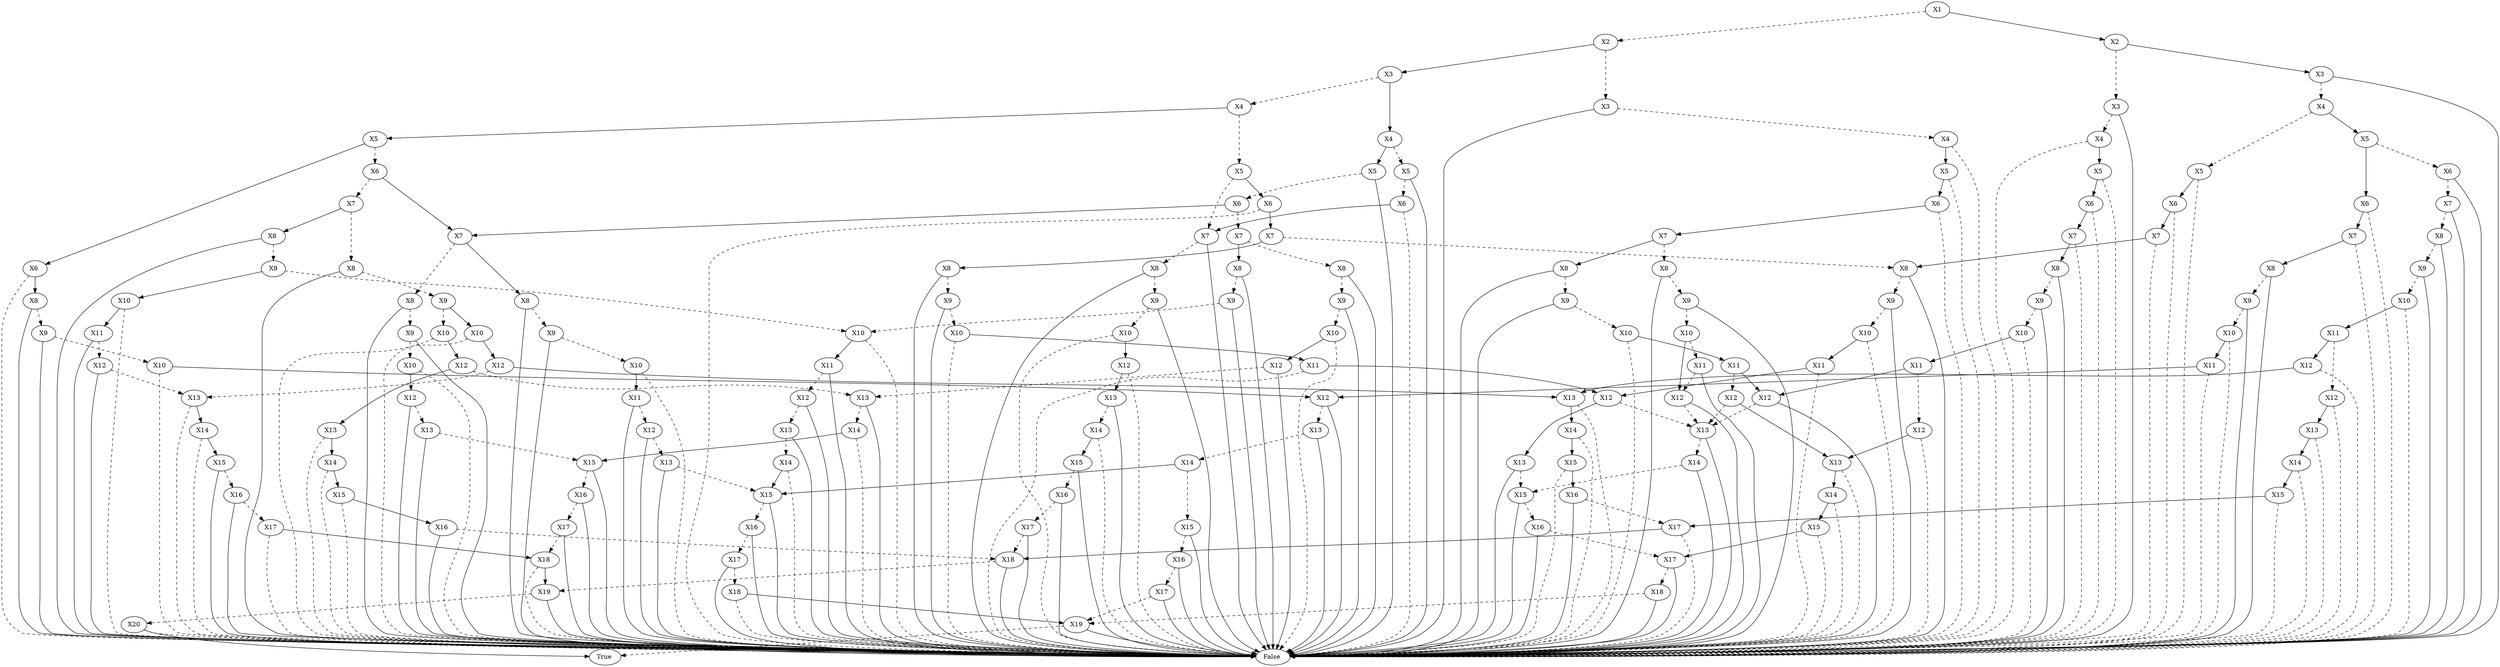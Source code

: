 digraph{139779231120304[label=X1]139779231327872[label="X2"]
139779231120304 -> 139779231327872[style=dashed label="" fontcolor = gray]
139779231322784[label="X3"]
139779231327872 -> 139779231322784[style=dashed label="" fontcolor = gray]
139779594629184[label="X4"]
139779231322784 -> 139779594629184[style=dashed label="" fontcolor = gray]
139779231107920[label="False"]
139779594629184 -> 139779231107920[style=dashed label="" fontcolor = gray]
139778095282592[label="X5 "]
139779594629184 -> 139778095282592 [label="" fontcolor = gray]
139779231107920[label="False"]
139778095282592 -> 139779231107920[style=dashed label="" fontcolor = gray]
139778095276736[label="X6 "]
139778095282592 -> 139778095276736 [label="" fontcolor = gray]
139779231107920[label="False"]
139778095276736 -> 139779231107920[style=dashed label="" fontcolor = gray]
139778095281824[label="X7 "]
139778095276736 -> 139778095281824 [label="" fontcolor = gray]
139778095283072[label="X8"]
139778095281824 -> 139778095283072[style=dashed label="" fontcolor = gray]
139778095277888[label="X9"]
139778095283072 -> 139778095277888[style=dashed label="" fontcolor = gray]
139778095275584[label="X10"]
139778095277888 -> 139778095275584[style=dashed label="" fontcolor = gray]
139778095284080[label="X11"]
139778095275584 -> 139778095284080[style=dashed label="" fontcolor = gray]
139778095280672[label="X12"]
139778095284080 -> 139778095280672[style=dashed label="" fontcolor = gray]
139778095283120[label="X13"]
139778095280672 -> 139778095283120[style=dashed label="" fontcolor = gray]
139778095271072[label="X14"]
139778095283120 -> 139778095271072[style=dashed label="" fontcolor = gray]
139778095277648[label="X15"]
139778095271072 -> 139778095277648[style=dashed label="" fontcolor = gray]
139778095276016[label="X16"]
139778095277648 -> 139778095276016[style=dashed label="" fontcolor = gray]
139778095276448[label="X17"]
139778095276016 -> 139778095276448[style=dashed label="" fontcolor = gray]
139778095273088[label="X18"]
139778095276448 -> 139778095273088[style=dashed label="" fontcolor = gray]
139778095277744[label="X19"]
139778095273088 -> 139778095277744[style=dashed label="" fontcolor = gray]
139779231330560[label="True"]
139778095277744 -> 139779231330560[style=dashed label="" fontcolor = gray]
139779231107920[label="False "]
139778095277744 -> 139779231107920 [label="" fontcolor = gray]
139779231107920[label="False "]
139778095273088 -> 139779231107920 [label="" fontcolor = gray]
139779231107920[label="False "]
139778095276448 -> 139779231107920 [label="" fontcolor = gray]
139779231107920[label="False "]
139778095276016 -> 139779231107920 [label="" fontcolor = gray]
139779231107920[label="False "]
139778095277648 -> 139779231107920 [label="" fontcolor = gray]
139779231107920[label="False "]
139778095271072 -> 139779231107920 [label="" fontcolor = gray]
139779231107920[label="False "]
139778095283120 -> 139779231107920 [label="" fontcolor = gray]
139779231107920[label="False "]
139778095280672 -> 139779231107920 [label="" fontcolor = gray]
139779231107920[label="False "]
139778095284080 -> 139779231107920 [label="" fontcolor = gray]
139778095280672[label="X12 "]
139778095275584 -> 139778095280672 [label="" fontcolor = gray]
139779231107920[label="False "]
139778095277888 -> 139779231107920 [label="" fontcolor = gray]
139779231107920[label="False "]
139778095283072 -> 139779231107920 [label="" fontcolor = gray]
139779478716320[label="X8 "]
139778095281824 -> 139779478716320 [label="" fontcolor = gray]
139779478713776[label="X9"]
139779478716320 -> 139779478713776[style=dashed label="" fontcolor = gray]
139779478713344[label="X10"]
139779478713776 -> 139779478713344[style=dashed label="" fontcolor = gray]
139779231107920[label="False"]
139779478713344 -> 139779231107920[style=dashed label="" fontcolor = gray]
139779478708160[label="X11 "]
139779478713344 -> 139779478708160 [label="" fontcolor = gray]
139779478701488[label="X12"]
139779478708160 -> 139779478701488[style=dashed label="" fontcolor = gray]
139778095283120[label="X13"]
139779478701488 -> 139778095283120[style=dashed label="" fontcolor = gray]
139779478704224[label="X13 "]
139779478701488 -> 139779478704224 [label="" fontcolor = gray]
139779231107920[label="False"]
139779478704224 -> 139779231107920[style=dashed label="" fontcolor = gray]
139779478709936[label="X14 "]
139779478704224 -> 139779478709936 [label="" fontcolor = gray]
139779231107920[label="False"]
139779478709936 -> 139779231107920[style=dashed label="" fontcolor = gray]
139779478711040[label="X15 "]
139779478709936 -> 139779478711040 [label="" fontcolor = gray]
139779231107920[label="False"]
139779478711040 -> 139779231107920[style=dashed label="" fontcolor = gray]
139778095276448[label="X17 "]
139779478711040 -> 139778095276448 [label="" fontcolor = gray]
139779478707200[label="X12 "]
139779478708160 -> 139779478707200 [label="" fontcolor = gray]
139778095283120[label="X13"]
139779478707200 -> 139778095283120[style=dashed label="" fontcolor = gray]
139779231107920[label="False "]
139779478707200 -> 139779231107920 [label="" fontcolor = gray]
139779231107920[label="False "]
139779478713776 -> 139779231107920 [label="" fontcolor = gray]
139779231107920[label="False "]
139779478716320 -> 139779231107920 [label="" fontcolor = gray]
139779231107920[label="False "]
139779231322784 -> 139779231107920 [label="" fontcolor = gray]
139779478702448[label="X3 "]
139779231327872 -> 139779478702448 [label="" fontcolor = gray]
139779478712480[label="X4"]
139779478702448 -> 139779478712480[style=dashed label="" fontcolor = gray]
139779478711904[label="X5"]
139779478712480 -> 139779478711904[style=dashed label="" fontcolor = gray]
139779478712432[label="X7"]
139779478711904 -> 139779478712432[style=dashed label="" fontcolor = gray]
139779478705184[label="X8"]
139779478712432 -> 139779478705184[style=dashed label="" fontcolor = gray]
139779478701440[label="X9"]
139779478705184 -> 139779478701440[style=dashed label="" fontcolor = gray]
139779478701968[label="X10"]
139779478701440 -> 139779478701968[style=dashed label="" fontcolor = gray]
139779231107920[label="False"]
139779478701968 -> 139779231107920[style=dashed label="" fontcolor = gray]
139779478707056[label="X12 "]
139779478701968 -> 139779478707056 [label="" fontcolor = gray]
139779231107920[label="False"]
139779478707056 -> 139779231107920[style=dashed label="" fontcolor = gray]
139779478708304[label="X13 "]
139779478707056 -> 139779478708304 [label="" fontcolor = gray]
139779478712000[label="X14"]
139779478708304 -> 139779478712000[style=dashed label="" fontcolor = gray]
139779231107920[label="False"]
139779478712000 -> 139779231107920[style=dashed label="" fontcolor = gray]
139779478713152[label="X15 "]
139779478712000 -> 139779478713152 [label="" fontcolor = gray]
139779478710176[label="X16"]
139779478713152 -> 139779478710176[style=dashed label="" fontcolor = gray]
139779478708496[label="X17"]
139779478710176 -> 139779478708496[style=dashed label="" fontcolor = gray]
139779478702736[label="X18"]
139779478708496 -> 139779478702736[style=dashed label="" fontcolor = gray]
139779478713248[label="X19"]
139779478702736 -> 139779478713248[style=dashed label="" fontcolor = gray]
139779478703456[label="X20"]
139779478713248 -> 139779478703456[style=dashed label="" fontcolor = gray]
139779231107920[label="False"]
139779478703456 -> 139779231107920[style=dashed label="" fontcolor = gray]
139779231330560[label="True "]
139779478703456 -> 139779231330560 [label="" fontcolor = gray]
139779231107920[label="False "]
139779478713248 -> 139779231107920 [label="" fontcolor = gray]
139779231107920[label="False "]
139779478702736 -> 139779231107920 [label="" fontcolor = gray]
139779231107920[label="False "]
139779478708496 -> 139779231107920 [label="" fontcolor = gray]
139779231107920[label="False "]
139779478710176 -> 139779231107920 [label="" fontcolor = gray]
139779231107920[label="False "]
139779478713152 -> 139779231107920 [label="" fontcolor = gray]
139779231107920[label="False "]
139779478708304 -> 139779231107920 [label="" fontcolor = gray]
139779231107920[label="False "]
139779478701440 -> 139779231107920 [label="" fontcolor = gray]
139779231107920[label="False "]
139779478705184 -> 139779231107920 [label="" fontcolor = gray]
139779231107920[label="False "]
139779478712432 -> 139779231107920 [label="" fontcolor = gray]
139779478713296[label="X6 "]
139779478711904 -> 139779478713296 [label="" fontcolor = gray]
139779231107920[label="False"]
139779478713296 -> 139779231107920[style=dashed label="" fontcolor = gray]
139779478713824[label="X7 "]
139779478713296 -> 139779478713824 [label="" fontcolor = gray]
139779478707392[label="X8"]
139779478713824 -> 139779478707392[style=dashed label="" fontcolor = gray]
139779478709744[label="X9"]
139779478707392 -> 139779478709744[style=dashed label="" fontcolor = gray]
139779478711184[label="X10"]
139779478709744 -> 139779478711184[style=dashed label="" fontcolor = gray]
139779231107920[label="False"]
139779478711184 -> 139779231107920[style=dashed label="" fontcolor = gray]
139779478711280[label="X11 "]
139779478711184 -> 139779478711280 [label="" fontcolor = gray]
139779231107920[label="False"]
139779478711280 -> 139779231107920[style=dashed label="" fontcolor = gray]
139779478706384[label="X12 "]
139779478711280 -> 139779478706384 [label="" fontcolor = gray]
139778095283120[label="X13"]
139779478706384 -> 139778095283120[style=dashed label="" fontcolor = gray]
139779478706528[label="X13 "]
139779478706384 -> 139779478706528 [label="" fontcolor = gray]
139778095277648[label="X15"]
139779478706528 -> 139778095277648[style=dashed label="" fontcolor = gray]
139779231107920[label="False "]
139779478706528 -> 139779231107920 [label="" fontcolor = gray]
139779231107920[label="False "]
139779478709744 -> 139779231107920 [label="" fontcolor = gray]
139779231107920[label="False "]
139779478707392 -> 139779231107920 [label="" fontcolor = gray]
139779478701872[label="X8 "]
139779478713824 -> 139779478701872 [label="" fontcolor = gray]
139779478712864[label="X9"]
139779478701872 -> 139779478712864[style=dashed label="" fontcolor = gray]
139779478703504[label="X10"]
139779478712864 -> 139779478703504[style=dashed label="" fontcolor = gray]
139779231107920[label="False"]
139779478703504 -> 139779231107920[style=dashed label="" fontcolor = gray]
139779478703264[label="X11 "]
139779478703504 -> 139779478703264 [label="" fontcolor = gray]
139779231107920[label="False"]
139779478703264 -> 139779231107920[style=dashed label="" fontcolor = gray]
139779478706384[label="X12 "]
139779478703264 -> 139779478706384 [label="" fontcolor = gray]
139779231107920[label="False "]
139779478712864 -> 139779231107920 [label="" fontcolor = gray]
139779231107920[label="False "]
139779478701872 -> 139779231107920 [label="" fontcolor = gray]
139779478705280[label="X5 "]
139779478712480 -> 139779478705280 [label="" fontcolor = gray]
139779478707248[label="X6"]
139779478705280 -> 139779478707248[style=dashed label="" fontcolor = gray]
139779478703744[label="X7"]
139779478707248 -> 139779478703744[style=dashed label="" fontcolor = gray]
139779478712816[label="X8"]
139779478703744 -> 139779478712816[style=dashed label="" fontcolor = gray]
139779478710944[label="X9"]
139779478712816 -> 139779478710944[style=dashed label="" fontcolor = gray]
139779478701200[label="X10"]
139779478710944 -> 139779478701200[style=dashed label="" fontcolor = gray]
139779231107920[label="False"]
139779478701200 -> 139779231107920[style=dashed label="" fontcolor = gray]
139779478706816[label="X12 "]
139779478701200 -> 139779478706816 [label="" fontcolor = gray]
139779478715600[label="X13"]
139779478706816 -> 139779478715600[style=dashed label="" fontcolor = gray]
139779478700960[label="X14"]
139779478715600 -> 139779478700960[style=dashed label="" fontcolor = gray]
139779231107920[label="False"]
139779478700960 -> 139779231107920[style=dashed label="" fontcolor = gray]
139778095278608[label="X15 "]
139779478700960 -> 139778095278608 [label="" fontcolor = gray]
139778095272416[label="X16"]
139778095278608 -> 139778095272416[style=dashed label="" fontcolor = gray]
139778095278848[label="X17"]
139778095272416 -> 139778095278848[style=dashed label="" fontcolor = gray]
139778095282448[label="X18"]
139778095278848 -> 139778095282448[style=dashed label="" fontcolor = gray]
139779231107920[label="False"]
139778095282448 -> 139779231107920[style=dashed label="" fontcolor = gray]
139779478713248[label="X19 "]
139778095282448 -> 139779478713248 [label="" fontcolor = gray]
139779231107920[label="False "]
139778095278848 -> 139779231107920 [label="" fontcolor = gray]
139779231107920[label="False "]
139778095272416 -> 139779231107920 [label="" fontcolor = gray]
139779231107920[label="False "]
139778095278608 -> 139779231107920 [label="" fontcolor = gray]
139779231107920[label="False "]
139779478715600 -> 139779231107920 [label="" fontcolor = gray]
139778095268480[label="X13 "]
139779478706816 -> 139778095268480 [label="" fontcolor = gray]
139779231107920[label="False"]
139778095268480 -> 139779231107920[style=dashed label="" fontcolor = gray]
139778095276880[label="X14 "]
139778095268480 -> 139778095276880 [label="" fontcolor = gray]
139779231107920[label="False"]
139778095276880 -> 139779231107920[style=dashed label="" fontcolor = gray]
139778095269728[label="X15 "]
139778095276880 -> 139778095269728 [label="" fontcolor = gray]
139779231107920[label="False"]
139778095269728 -> 139779231107920[style=dashed label="" fontcolor = gray]
139778095272512[label="X16 "]
139778095269728 -> 139778095272512 [label="" fontcolor = gray]
139779478702736[label="X18"]
139778095272512 -> 139779478702736[style=dashed label="" fontcolor = gray]
139779231107920[label="False "]
139778095272512 -> 139779231107920 [label="" fontcolor = gray]
139778095275920[label="X10 "]
139779478710944 -> 139778095275920 [label="" fontcolor = gray]
139779231107920[label="False"]
139778095275920 -> 139779231107920[style=dashed label="" fontcolor = gray]
139778095276928[label="X12 "]
139778095275920 -> 139778095276928 [label="" fontcolor = gray]
139778095277216[label="X13"]
139778095276928 -> 139778095277216[style=dashed label="" fontcolor = gray]
139779231107920[label="False"]
139778095277216 -> 139779231107920[style=dashed label="" fontcolor = gray]
139778095270304[label="X14 "]
139778095277216 -> 139778095270304 [label="" fontcolor = gray]
139779231107920[label="False"]
139778095270304 -> 139779231107920[style=dashed label="" fontcolor = gray]
139778095278944[label="X15 "]
139778095270304 -> 139778095278944 [label="" fontcolor = gray]
139778095269248[label="X16"]
139778095278944 -> 139778095269248[style=dashed label="" fontcolor = gray]
139778095281488[label="X17"]
139778095269248 -> 139778095281488[style=dashed label="" fontcolor = gray]
139779231107920[label="False"]
139778095281488 -> 139779231107920[style=dashed label="" fontcolor = gray]
139778095282448[label="X18 "]
139778095281488 -> 139778095282448 [label="" fontcolor = gray]
139779231107920[label="False "]
139778095269248 -> 139779231107920 [label="" fontcolor = gray]
139779231107920[label="False "]
139778095278944 -> 139779231107920 [label="" fontcolor = gray]
139778095268144[label="X13 "]
139778095276928 -> 139778095268144 [label="" fontcolor = gray]
139779231107920[label="False"]
139778095268144 -> 139779231107920[style=dashed label="" fontcolor = gray]
139778095281344[label="X14 "]
139778095268144 -> 139778095281344 [label="" fontcolor = gray]
139779231107920[label="False"]
139778095281344 -> 139779231107920[style=dashed label="" fontcolor = gray]
139778095269968[label="X15 "]
139778095281344 -> 139778095269968 [label="" fontcolor = gray]
139779231107920[label="False"]
139778095269968 -> 139779231107920[style=dashed label="" fontcolor = gray]
139778095281776[label="X16 "]
139778095269968 -> 139778095281776 [label="" fontcolor = gray]
139778095274672[label="X17"]
139778095281776 -> 139778095274672[style=dashed label="" fontcolor = gray]
139779231107920[label="False"]
139778095274672 -> 139779231107920[style=dashed label="" fontcolor = gray]
139779478702736[label="X18 "]
139778095274672 -> 139779478702736 [label="" fontcolor = gray]
139779231107920[label="False "]
139778095281776 -> 139779231107920 [label="" fontcolor = gray]
139779231107920[label="False "]
139779478712816 -> 139779231107920 [label="" fontcolor = gray]
139778095275200[label="X8 "]
139779478703744 -> 139778095275200 [label="" fontcolor = gray]
139778095283936[label="X9"]
139778095275200 -> 139778095283936[style=dashed label="" fontcolor = gray]
139778095270736[label="X10"]
139778095283936 -> 139778095270736[style=dashed label="" fontcolor = gray]
139779231107920[label="False"]
139778095270736 -> 139779231107920[style=dashed label="" fontcolor = gray]
139778095278560[label="X11 "]
139778095270736 -> 139778095278560 [label="" fontcolor = gray]
139778095279184[label="X12"]
139778095278560 -> 139778095279184[style=dashed label="" fontcolor = gray]
139778095280960[label="X13"]
139778095279184 -> 139778095280960[style=dashed label="" fontcolor = gray]
139778095272128[label="X14"]
139778095280960 -> 139778095272128[style=dashed label="" fontcolor = gray]
139779231107920[label="False"]
139778095272128 -> 139779231107920[style=dashed label="" fontcolor = gray]
139778095284032[label="X15 "]
139778095272128 -> 139778095284032 [label="" fontcolor = gray]
139778095280816[label="X16"]
139778095284032 -> 139778095280816[style=dashed label="" fontcolor = gray]
139778095270544[label="X17"]
139778095280816 -> 139778095270544[style=dashed label="" fontcolor = gray]
139778095277696[label="X18"]
139778095270544 -> 139778095277696[style=dashed label="" fontcolor = gray]
139779231107920[label="False"]
139778095277696 -> 139779231107920[style=dashed label="" fontcolor = gray]
139778095277744[label="X19 "]
139778095277696 -> 139778095277744 [label="" fontcolor = gray]
139779231107920[label="False "]
139778095270544 -> 139779231107920 [label="" fontcolor = gray]
139779231107920[label="False "]
139778095280816 -> 139779231107920 [label="" fontcolor = gray]
139779231107920[label="False "]
139778095284032 -> 139779231107920 [label="" fontcolor = gray]
139779231107920[label="False "]
139778095280960 -> 139779231107920 [label="" fontcolor = gray]
139779231107920[label="False "]
139778095279184 -> 139779231107920 [label="" fontcolor = gray]
139779231107920[label="False "]
139778095278560 -> 139779231107920 [label="" fontcolor = gray]
139778095281632[label="X10 "]
139778095283936 -> 139778095281632 [label="" fontcolor = gray]
139779231107920[label="False"]
139778095281632 -> 139779231107920[style=dashed label="" fontcolor = gray]
139778095268192[label="X11 "]
139778095281632 -> 139778095268192 [label="" fontcolor = gray]
139778095273040[label="X12"]
139778095268192 -> 139778095273040[style=dashed label="" fontcolor = gray]
139778095277216[label="X13"]
139778095273040 -> 139778095277216[style=dashed label="" fontcolor = gray]
139779231107920[label="False "]
139778095273040 -> 139779231107920 [label="" fontcolor = gray]
139779231107920[label="False "]
139778095268192 -> 139779231107920 [label="" fontcolor = gray]
139779231107920[label="False "]
139778095275200 -> 139779231107920 [label="" fontcolor = gray]
139778095273808[label="X7 "]
139779478707248 -> 139778095273808 [label="" fontcolor = gray]
139778095278464[label="X8"]
139778095273808 -> 139778095278464[style=dashed label="" fontcolor = gray]
139778095277600[label="X9"]
139778095278464 -> 139778095277600[style=dashed label="" fontcolor = gray]
139778095269872[label="X10"]
139778095277600 -> 139778095269872[style=dashed label="" fontcolor = gray]
139779231107920[label="False"]
139778095269872 -> 139779231107920[style=dashed label="" fontcolor = gray]
139778095271168[label="X12 "]
139778095269872 -> 139778095271168 [label="" fontcolor = gray]
139778095272224[label="X13"]
139778095271168 -> 139778095272224[style=dashed label="" fontcolor = gray]
139778095278608[label="X15"]
139778095272224 -> 139778095278608[style=dashed label="" fontcolor = gray]
139779231107920[label="False "]
139778095272224 -> 139779231107920 [label="" fontcolor = gray]
139779231107920[label="False "]
139778095271168 -> 139779231107920 [label="" fontcolor = gray]
139779231107920[label="False "]
139778095277600 -> 139779231107920 [label="" fontcolor = gray]
139779231107920[label="False "]
139778095278464 -> 139779231107920 [label="" fontcolor = gray]
139778095280048[label="X8 "]
139778095273808 -> 139778095280048 [label="" fontcolor = gray]
139778095283312[label="X9"]
139778095280048 -> 139778095283312[style=dashed label="" fontcolor = gray]
139778095281440[label="X10"]
139778095283312 -> 139778095281440[style=dashed label="" fontcolor = gray]
139779231107920[label="False"]
139778095281440 -> 139779231107920[style=dashed label="" fontcolor = gray]
139778095268240[label="X11 "]
139778095281440 -> 139778095268240 [label="" fontcolor = gray]
139778095282832[label="X12"]
139778095268240 -> 139778095282832[style=dashed label="" fontcolor = gray]
139778095274336[label="X13"]
139778095282832 -> 139778095274336[style=dashed label="" fontcolor = gray]
139778095284032[label="X15"]
139778095274336 -> 139778095284032[style=dashed label="" fontcolor = gray]
139779231107920[label="False "]
139778095274336 -> 139779231107920 [label="" fontcolor = gray]
139779231107920[label="False "]
139778095282832 -> 139779231107920 [label="" fontcolor = gray]
139779231107920[label="False "]
139778095268240 -> 139779231107920 [label="" fontcolor = gray]
139779231107920[label="False "]
139778095283312 -> 139779231107920 [label="" fontcolor = gray]
139779231107920[label="False "]
139778095280048 -> 139779231107920 [label="" fontcolor = gray]
139778095271264[label="X6 "]
139779478705280 -> 139778095271264 [label="" fontcolor = gray]
139779231107920[label="False"]
139778095271264 -> 139779231107920[style=dashed label="" fontcolor = gray]
139778095274384[label="X8 "]
139778095271264 -> 139778095274384 [label="" fontcolor = gray]
139778095280192[label="X9"]
139778095274384 -> 139778095280192[style=dashed label="" fontcolor = gray]
139778095279520[label="X10"]
139778095280192 -> 139778095279520[style=dashed label="" fontcolor = gray]
139779231107920[label="False"]
139778095279520 -> 139779231107920[style=dashed label="" fontcolor = gray]
139778095283792[label="X12 "]
139778095279520 -> 139778095283792 [label="" fontcolor = gray]
139778095277456[label="X13"]
139778095283792 -> 139778095277456[style=dashed label="" fontcolor = gray]
139778095275536[label="X14"]
139778095277456 -> 139778095275536[style=dashed label="" fontcolor = gray]
139778095276208[label="X15"]
139778095275536 -> 139778095276208[style=dashed label="" fontcolor = gray]
139778095277264[label="X16"]
139778095276208 -> 139778095277264[style=dashed label="" fontcolor = gray]
139778095271792[label="X17"]
139778095277264 -> 139778095271792[style=dashed label="" fontcolor = gray]
139778095277744[label="X19"]
139778095271792 -> 139778095277744[style=dashed label="" fontcolor = gray]
139779231107920[label="False "]
139778095271792 -> 139779231107920 [label="" fontcolor = gray]
139779231107920[label="False "]
139778095277264 -> 139779231107920 [label="" fontcolor = gray]
139779231107920[label="False "]
139778095276208 -> 139779231107920 [label="" fontcolor = gray]
139778095284032[label="X15 "]
139778095275536 -> 139778095284032 [label="" fontcolor = gray]
139779231107920[label="False "]
139778095277456 -> 139779231107920 [label="" fontcolor = gray]
139779231107920[label="False "]
139778095283792 -> 139779231107920 [label="" fontcolor = gray]
139779231107920[label="False "]
139778095280192 -> 139779231107920 [label="" fontcolor = gray]
139779231107920[label="False "]
139778095274384 -> 139779231107920 [label="" fontcolor = gray]
139778095275008[label="X4 "]
139779478702448 -> 139778095275008 [label="" fontcolor = gray]
139778095268768[label="X5"]
139778095275008 -> 139778095268768[style=dashed label="" fontcolor = gray]
139778095282640[label="X6"]
139778095268768 -> 139778095282640[style=dashed label="" fontcolor = gray]
139779231107920[label="False"]
139778095282640 -> 139779231107920[style=dashed label="" fontcolor = gray]
139779478712432[label="X7 "]
139778095282640 -> 139779478712432 [label="" fontcolor = gray]
139779231107920[label="False "]
139778095268768 -> 139779231107920 [label="" fontcolor = gray]
139778095268912[label="X5 "]
139778095275008 -> 139778095268912 [label="" fontcolor = gray]
139778095269008[label="X6"]
139778095268912 -> 139778095269008[style=dashed label="" fontcolor = gray]
139778095281728[label="X7"]
139778095269008 -> 139778095281728[style=dashed label="" fontcolor = gray]
139778095271600[label="X8"]
139778095281728 -> 139778095271600[style=dashed label="" fontcolor = gray]
139778095276064[label="X9"]
139778095271600 -> 139778095276064[style=dashed label="" fontcolor = gray]
139778095268000[label="X10"]
139778095276064 -> 139778095268000[style=dashed label="" fontcolor = gray]
139779231107920[label="False"]
139778095268000 -> 139779231107920[style=dashed label="" fontcolor = gray]
139778095277840[label="X12 "]
139778095268000 -> 139778095277840 [label="" fontcolor = gray]
139779478715600[label="X13"]
139778095277840 -> 139779478715600[style=dashed label="" fontcolor = gray]
139779231107920[label="False "]
139778095277840 -> 139779231107920 [label="" fontcolor = gray]
139779231107920[label="False "]
139778095276064 -> 139779231107920 [label="" fontcolor = gray]
139779231107920[label="False "]
139778095271600 -> 139779231107920 [label="" fontcolor = gray]
139778095274576[label="X8 "]
139778095281728 -> 139778095274576 [label="" fontcolor = gray]
139778095279280[label="X9"]
139778095274576 -> 139778095279280[style=dashed label="" fontcolor = gray]
139778095270736[label="X10"]
139778095279280 -> 139778095270736[style=dashed label="" fontcolor = gray]
139779231107920[label="False "]
139778095279280 -> 139779231107920 [label="" fontcolor = gray]
139779231107920[label="False "]
139778095274576 -> 139779231107920 [label="" fontcolor = gray]
139778095273808[label="X7 "]
139778095269008 -> 139778095273808 [label="" fontcolor = gray]
139779231107920[label="False "]
139778095268912 -> 139779231107920 [label="" fontcolor = gray]
139778095276640[label="X2 "]
139779231120304 -> 139778095276640 [label="" fontcolor = gray]
139778095274240[label="X3"]
139778095276640 -> 139778095274240[style=dashed label="" fontcolor = gray]
139778095280144[label="X4"]
139778095274240 -> 139778095280144[style=dashed label="" fontcolor = gray]
139779231107920[label="False"]
139778095280144 -> 139779231107920[style=dashed label="" fontcolor = gray]
139778095282928[label="X5 "]
139778095280144 -> 139778095282928 [label="" fontcolor = gray]
139779231107920[label="False"]
139778095282928 -> 139779231107920[style=dashed label="" fontcolor = gray]
139778095273904[label="X6 "]
139778095282928 -> 139778095273904 [label="" fontcolor = gray]
139779231107920[label="False"]
139778095273904 -> 139779231107920[style=dashed label="" fontcolor = gray]
139778095277408[label="X7 "]
139778095273904 -> 139778095277408 [label="" fontcolor = gray]
139779231107920[label="False"]
139778095277408 -> 139779231107920[style=dashed label="" fontcolor = gray]
139778095270880[label="X8 "]
139778095277408 -> 139778095270880 [label="" fontcolor = gray]
139778095275248[label="X9"]
139778095270880 -> 139778095275248[style=dashed label="" fontcolor = gray]
139778095282208[label="X10"]
139778095275248 -> 139778095282208[style=dashed label="" fontcolor = gray]
139779231107920[label="False"]
139778095282208 -> 139779231107920[style=dashed label="" fontcolor = gray]
139778095275296[label="X11 "]
139778095282208 -> 139778095275296 [label="" fontcolor = gray]
139778095279088[label="X12"]
139778095275296 -> 139778095279088[style=dashed label="" fontcolor = gray]
139779231107920[label="False"]
139778095279088 -> 139779231107920[style=dashed label="" fontcolor = gray]
139779478704224[label="X13 "]
139778095279088 -> 139779478704224 [label="" fontcolor = gray]
139779478707200[label="X12 "]
139778095275296 -> 139779478707200 [label="" fontcolor = gray]
139779231107920[label="False "]
139778095275248 -> 139779231107920 [label="" fontcolor = gray]
139779231107920[label="False "]
139778095270880 -> 139779231107920 [label="" fontcolor = gray]
139779231107920[label="False "]
139778095274240 -> 139779231107920 [label="" fontcolor = gray]
139778095270208[label="X3 "]
139778095276640 -> 139778095270208 [label="" fontcolor = gray]
139778095277072[label="X4"]
139778095270208 -> 139778095277072[style=dashed label="" fontcolor = gray]
139778095281200[label="X5"]
139778095277072 -> 139778095281200[style=dashed label="" fontcolor = gray]
139779231107920[label="False"]
139778095281200 -> 139779231107920[style=dashed label="" fontcolor = gray]
139778095269056[label="X6 "]
139778095281200 -> 139778095269056 [label="" fontcolor = gray]
139779231107920[label="False"]
139778095269056 -> 139779231107920[style=dashed label="" fontcolor = gray]
139778095275152[label="X7 "]
139778095269056 -> 139778095275152 [label="" fontcolor = gray]
139779231107920[label="False"]
139778095275152 -> 139779231107920[style=dashed label="" fontcolor = gray]
139779478707392[label="X8 "]
139778095275152 -> 139779478707392 [label="" fontcolor = gray]
139778095276304[label="X5 "]
139778095277072 -> 139778095276304 [label="" fontcolor = gray]
139778095268960[label="X6"]
139778095276304 -> 139778095268960[style=dashed label="" fontcolor = gray]
139778095282976[label="X7"]
139778095268960 -> 139778095282976[style=dashed label="" fontcolor = gray]
139778095276496[label="X8"]
139778095282976 -> 139778095276496[style=dashed label="" fontcolor = gray]
139778095274048[label="X9"]
139778095276496 -> 139778095274048[style=dashed label="" fontcolor = gray]
139778095283264[label="X10"]
139778095274048 -> 139778095283264[style=dashed label="" fontcolor = gray]
139779231107920[label="False"]
139778095283264 -> 139779231107920[style=dashed label="" fontcolor = gray]
139778095269824[label="X11 "]
139778095283264 -> 139778095269824 [label="" fontcolor = gray]
139778095281008[label="X12"]
139778095269824 -> 139778095281008[style=dashed label="" fontcolor = gray]
139779231107920[label="False"]
139778095281008 -> 139779231107920[style=dashed label="" fontcolor = gray]
139778095284128[label="X13 "]
139778095281008 -> 139778095284128 [label="" fontcolor = gray]
139779231107920[label="False"]
139778095284128 -> 139779231107920[style=dashed label="" fontcolor = gray]
139778095280768[label="X14 "]
139778095284128 -> 139778095280768 [label="" fontcolor = gray]
139779231107920[label="False"]
139778095280768 -> 139779231107920[style=dashed label="" fontcolor = gray]
139778095281920[label="X15 "]
139778095280768 -> 139778095281920 [label="" fontcolor = gray]
139779231107920[label="False"]
139778095281920 -> 139779231107920[style=dashed label="" fontcolor = gray]
139778095274672[label="X17 "]
139778095281920 -> 139778095274672 [label="" fontcolor = gray]
139778095270112[label="X12 "]
139778095269824 -> 139778095270112 [label="" fontcolor = gray]
139779231107920[label="False"]
139778095270112 -> 139779231107920[style=dashed label="" fontcolor = gray]
139778095268144[label="X13 "]
139778095270112 -> 139778095268144 [label="" fontcolor = gray]
139779231107920[label="False "]
139778095274048 -> 139779231107920 [label="" fontcolor = gray]
139779231107920[label="False "]
139778095276496 -> 139779231107920 [label="" fontcolor = gray]
139779231107920[label="False "]
139778095282976 -> 139779231107920 [label="" fontcolor = gray]
139779231107920[label="False "]
139778095268960 -> 139779231107920 [label="" fontcolor = gray]
139778095280432[label="X6 "]
139778095276304 -> 139778095280432 [label="" fontcolor = gray]
139779231107920[label="False"]
139778095280432 -> 139779231107920[style=dashed label="" fontcolor = gray]
139778095282256[label="X7 "]
139778095280432 -> 139778095282256 [label="" fontcolor = gray]
139779231107920[label="False"]
139778095282256 -> 139779231107920[style=dashed label="" fontcolor = gray]
139778095272704[label="X8 "]
139778095282256 -> 139778095272704 [label="" fontcolor = gray]
139778095271456[label="X9"]
139778095272704 -> 139778095271456[style=dashed label="" fontcolor = gray]
139778095272368[label="X10"]
139778095271456 -> 139778095272368[style=dashed label="" fontcolor = gray]
139779231107920[label="False"]
139778095272368 -> 139779231107920[style=dashed label="" fontcolor = gray]
139778095283984[label="X11 "]
139778095272368 -> 139778095283984 [label="" fontcolor = gray]
139779231107920[label="False"]
139778095283984 -> 139779231107920[style=dashed label="" fontcolor = gray]
139778095283792[label="X12 "]
139778095283984 -> 139778095283792 [label="" fontcolor = gray]
139779231107920[label="False "]
139778095271456 -> 139779231107920 [label="" fontcolor = gray]
139779231107920[label="False "]
139778095272704 -> 139779231107920 [label="" fontcolor = gray]
139779231107920[label="False "]
139778095270208 -> 139779231107920 [label="" fontcolor = gray]
}